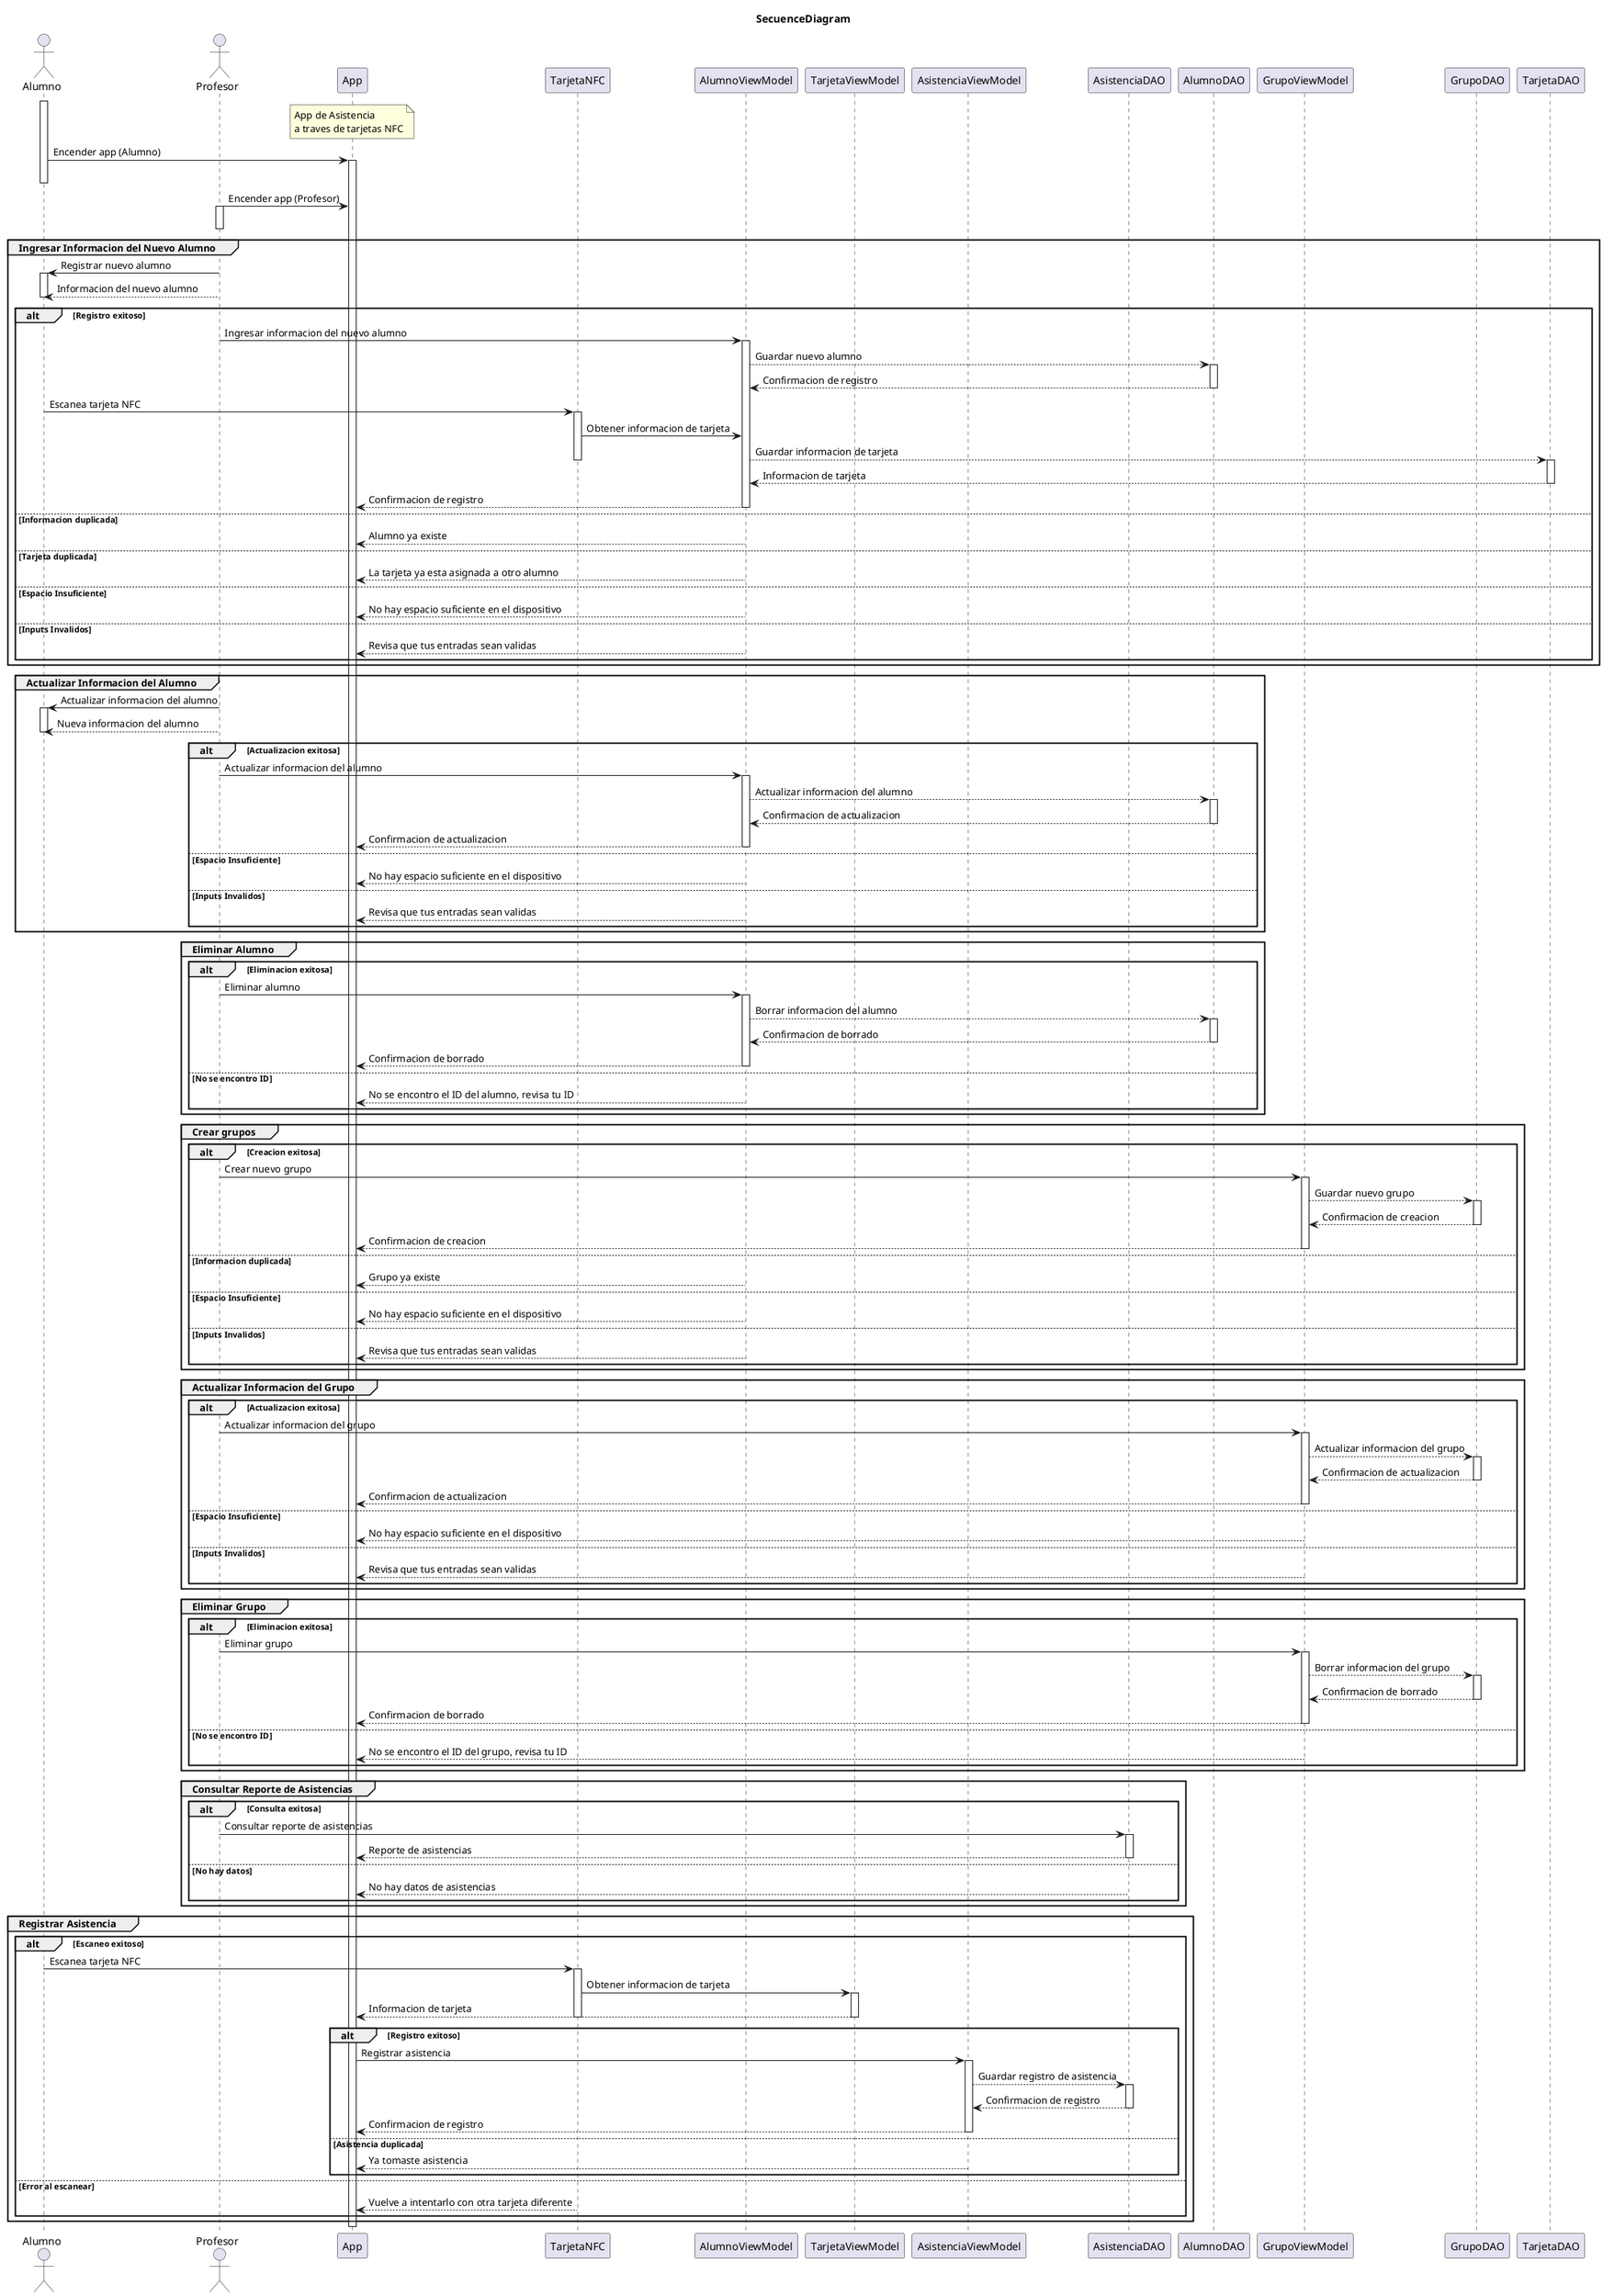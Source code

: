 @startuml
title SecuenceDiagram

actor Alumno
actor Profesor
participant App
participant TarjetaNFC
participant AlumnoViewModel
participant TarjetaViewModel
participant AsistenciaViewModel
participant AsistenciaDAO
participant AlumnoDAO
participant GrupoViewModel
participant GrupoDAO

note over App: App de Asistencia\na traves de tarjetas NFC




activate Alumno
Alumno -> App: Encender app (Alumno)
activate App
deactivate Alumno


Profesor -> App: Encender app (Profesor)
activate Profesor
deactivate Profesor




group Ingresar Informacion del Nuevo Alumno
Profesor -> Alumno: Registrar nuevo alumno
activate Alumno
Profesor --> Alumno: Informacion del nuevo alumno
deactivate Alumno
  alt Registro exitoso
    Profesor -> AlumnoViewModel: Ingresar informacion del nuevo alumno
    activate AlumnoViewModel
    
    AlumnoViewModel --> AlumnoDAO: Guardar nuevo alumno
    activate AlumnoDAO
    AlumnoDAO --> AlumnoViewModel: Confirmacion de registro
    
    deactivate AlumnoDAO
    Alumno -> TarjetaNFC: Escanea tarjeta NFC
    activate TarjetaNFC
    TarjetaNFC -> AlumnoViewModel: Obtener informacion de tarjeta
    AlumnoViewModel --> TarjetaDAO: Guardar informacion de tarjeta
    deactivate TarjetaNFC
    activate TarjetaDAO
    TarjetaDAO --> AlumnoViewModel: Informacion de tarjeta
    deactivate TarjetaDAO
    

    AlumnoViewModel --> App: Confirmacion de registro
    deactivate AlumnoViewModel
  else Informacion duplicada
    AlumnoViewModel --> App: Alumno ya existe
    deactivate AlumnoViewModel
  else Tarjeta duplicada
    AlumnoViewModel --> App: La tarjeta ya esta asignada a otro alumno
    deactivate AlumnoViewModel
  else Espacio Insuficiente
    AlumnoViewModel --> App: No hay espacio suficiente en el dispositivo
    deactivate AlumnoViewModel
  else Inputs Invalidos
    AlumnoViewModel --> App: Revisa que tus entradas sean validas
    deactivate AlumnoViewModel
  end
end


group Actualizar Informacion del Alumno

Profesor -> Alumno: Actualizar informacion del alumno
activate Alumno
Profesor --> Alumno: Nueva informacion del alumno
deactivate Alumno

  alt Actualizacion exitosa
    Profesor -> AlumnoViewModel: Actualizar informacion del alumno
    activate AlumnoViewModel
    AlumnoViewModel --> AlumnoDAO: Actualizar informacion del alumno
    activate AlumnoDAO
    AlumnoDAO --> AlumnoViewModel: Confirmacion de actualizacion
    deactivate AlumnoDAO
    AlumnoViewModel --> App: Confirmacion de actualizacion
    deactivate AlumnoViewModel
  else Espacio Insuficiente
    AlumnoViewModel --> App: No hay espacio suficiente en el dispositivo
    deactivate AlumnoViewModel
  else Inputs Invalidos
    AlumnoViewModel --> App: Revisa que tus entradas sean validas
    deactivate AlumnoViewModel
  end
end

group Eliminar Alumno
  alt Eliminacion exitosa
    Profesor -> AlumnoViewModel: Eliminar alumno
    activate AlumnoViewModel
    AlumnoViewModel --> AlumnoDAO: Borrar informacion del alumno
    activate AlumnoDAO
    AlumnoDAO --> AlumnoViewModel: Confirmacion de borrado
    deactivate AlumnoDAO
    AlumnoViewModel --> App: Confirmacion de borrado
    deactivate AlumnoViewModel
  else No se encontro ID
    AlumnoViewModel --> App: No se encontro el ID del alumno, revisa tu ID
    deactivate AlumnoViewModel
  end
end

group Crear grupos
  alt Creacion exitosa
    Profesor -> GrupoViewModel: Crear nuevo grupo
    activate GrupoViewModel
    GrupoViewModel --> GrupoDAO: Guardar nuevo grupo
    activate GrupoDAO
    GrupoDAO --> GrupoViewModel: Confirmacion de creacion
    deactivate GrupoDAO
    GrupoViewModel --> App: Confirmacion de creacion
    deactivate GrupoViewModel
  else Informacion duplicada
    AlumnoViewModel --> App: Grupo ya existe
    deactivate GrupoViewModel
  else Espacio Insuficiente
    AlumnoViewModel --> App: No hay espacio suficiente en el dispositivo
    deactivate GrupoViewModel
  else Inputs Invalidos
    AlumnoViewModel --> App: Revisa que tus entradas sean validas
    deactivate GrupoViewModel
  end
end

group Actualizar Informacion del Grupo
  alt Actualizacion exitosa
    Profesor -> GrupoViewModel: Actualizar informacion del grupo
    activate GrupoViewModel
    GrupoViewModel --> GrupoDAO: Actualizar informacion del grupo
    activate GrupoDAO
    GrupoDAO --> GrupoViewModel: Confirmacion de actualizacion
    deactivate GrupoDAO
    GrupoViewModel --> App: Confirmacion de actualizacion
    deactivate GrupoViewModel
  else Espacio Insuficiente
    GrupoViewModel --> App: No hay espacio suficiente en el dispositivo
    deactivate GrupoViewModel
  else Inputs Invalidos
    GrupoViewModel --> App: Revisa que tus entradas sean validas
    deactivate GrupoViewModel
  end
end

group Eliminar Grupo
  alt Eliminacion exitosa
    Profesor -> GrupoViewModel: Eliminar grupo
    activate GrupoViewModel
    GrupoViewModel --> GrupoDAO: Borrar informacion del grupo
    activate GrupoDAO
    GrupoDAO --> GrupoViewModel: Confirmacion de borrado
    deactivate GrupoDAO
    GrupoViewModel --> App: Confirmacion de borrado
    deactivate GrupoViewModel
  else No se encontro ID
    GrupoViewModel --> App: No se encontro el ID del grupo, revisa tu ID
    deactivate GrupoViewModel
  end
end

group Consultar Reporte de Asistencias
  alt Consulta exitosa
    Profesor -> AsistenciaDAO: Consultar reporte de asistencias
    activate AsistenciaDAO
    AsistenciaDAO --> App: Reporte de asistencias
    deactivate AsistenciaDAO
  else No hay datos
    AsistenciaDAO --> App: No hay datos de asistencias
    deactivate AsistenciaDAO
  end
end

group Registrar Asistencia
  alt Escaneo exitoso
    Alumno -> TarjetaNFC: Escanea tarjeta NFC
    activate TarjetaNFC
    TarjetaNFC -> TarjetaViewModel: Obtener informacion de tarjeta
    activate TarjetaViewModel

    TarjetaViewModel --> App: Informacion de tarjeta
    deactivate TarjetaViewModel
    deactivate TarjetaNFC
    alt Registro exitoso
      App -> AsistenciaViewModel: Registrar asistencia
      activate AsistenciaViewModel
      AsistenciaViewModel --> AsistenciaDAO: Guardar registro de asistencia
      activate AsistenciaDAO
      AsistenciaDAO --> AsistenciaViewModel: Confirmacion de registro
      deactivate AsistenciaDAO
      AsistenciaViewModel --> App: Confirmacion de registro
      deactivate AsistenciaViewModel
    else Asistencia duplicada
      AsistenciaViewModel --> App: Ya tomaste asistencia
      deactivate AsistenciaViewModel
    end
  else Error al escanear
    TarjetaNFC --> App: Vuelve a intentarlo con otra tarjeta diferente
    deactivate TarjetaNFC
  end
end

deactivate App
deactivate Profesor
deactivate Alumno

@enduml
